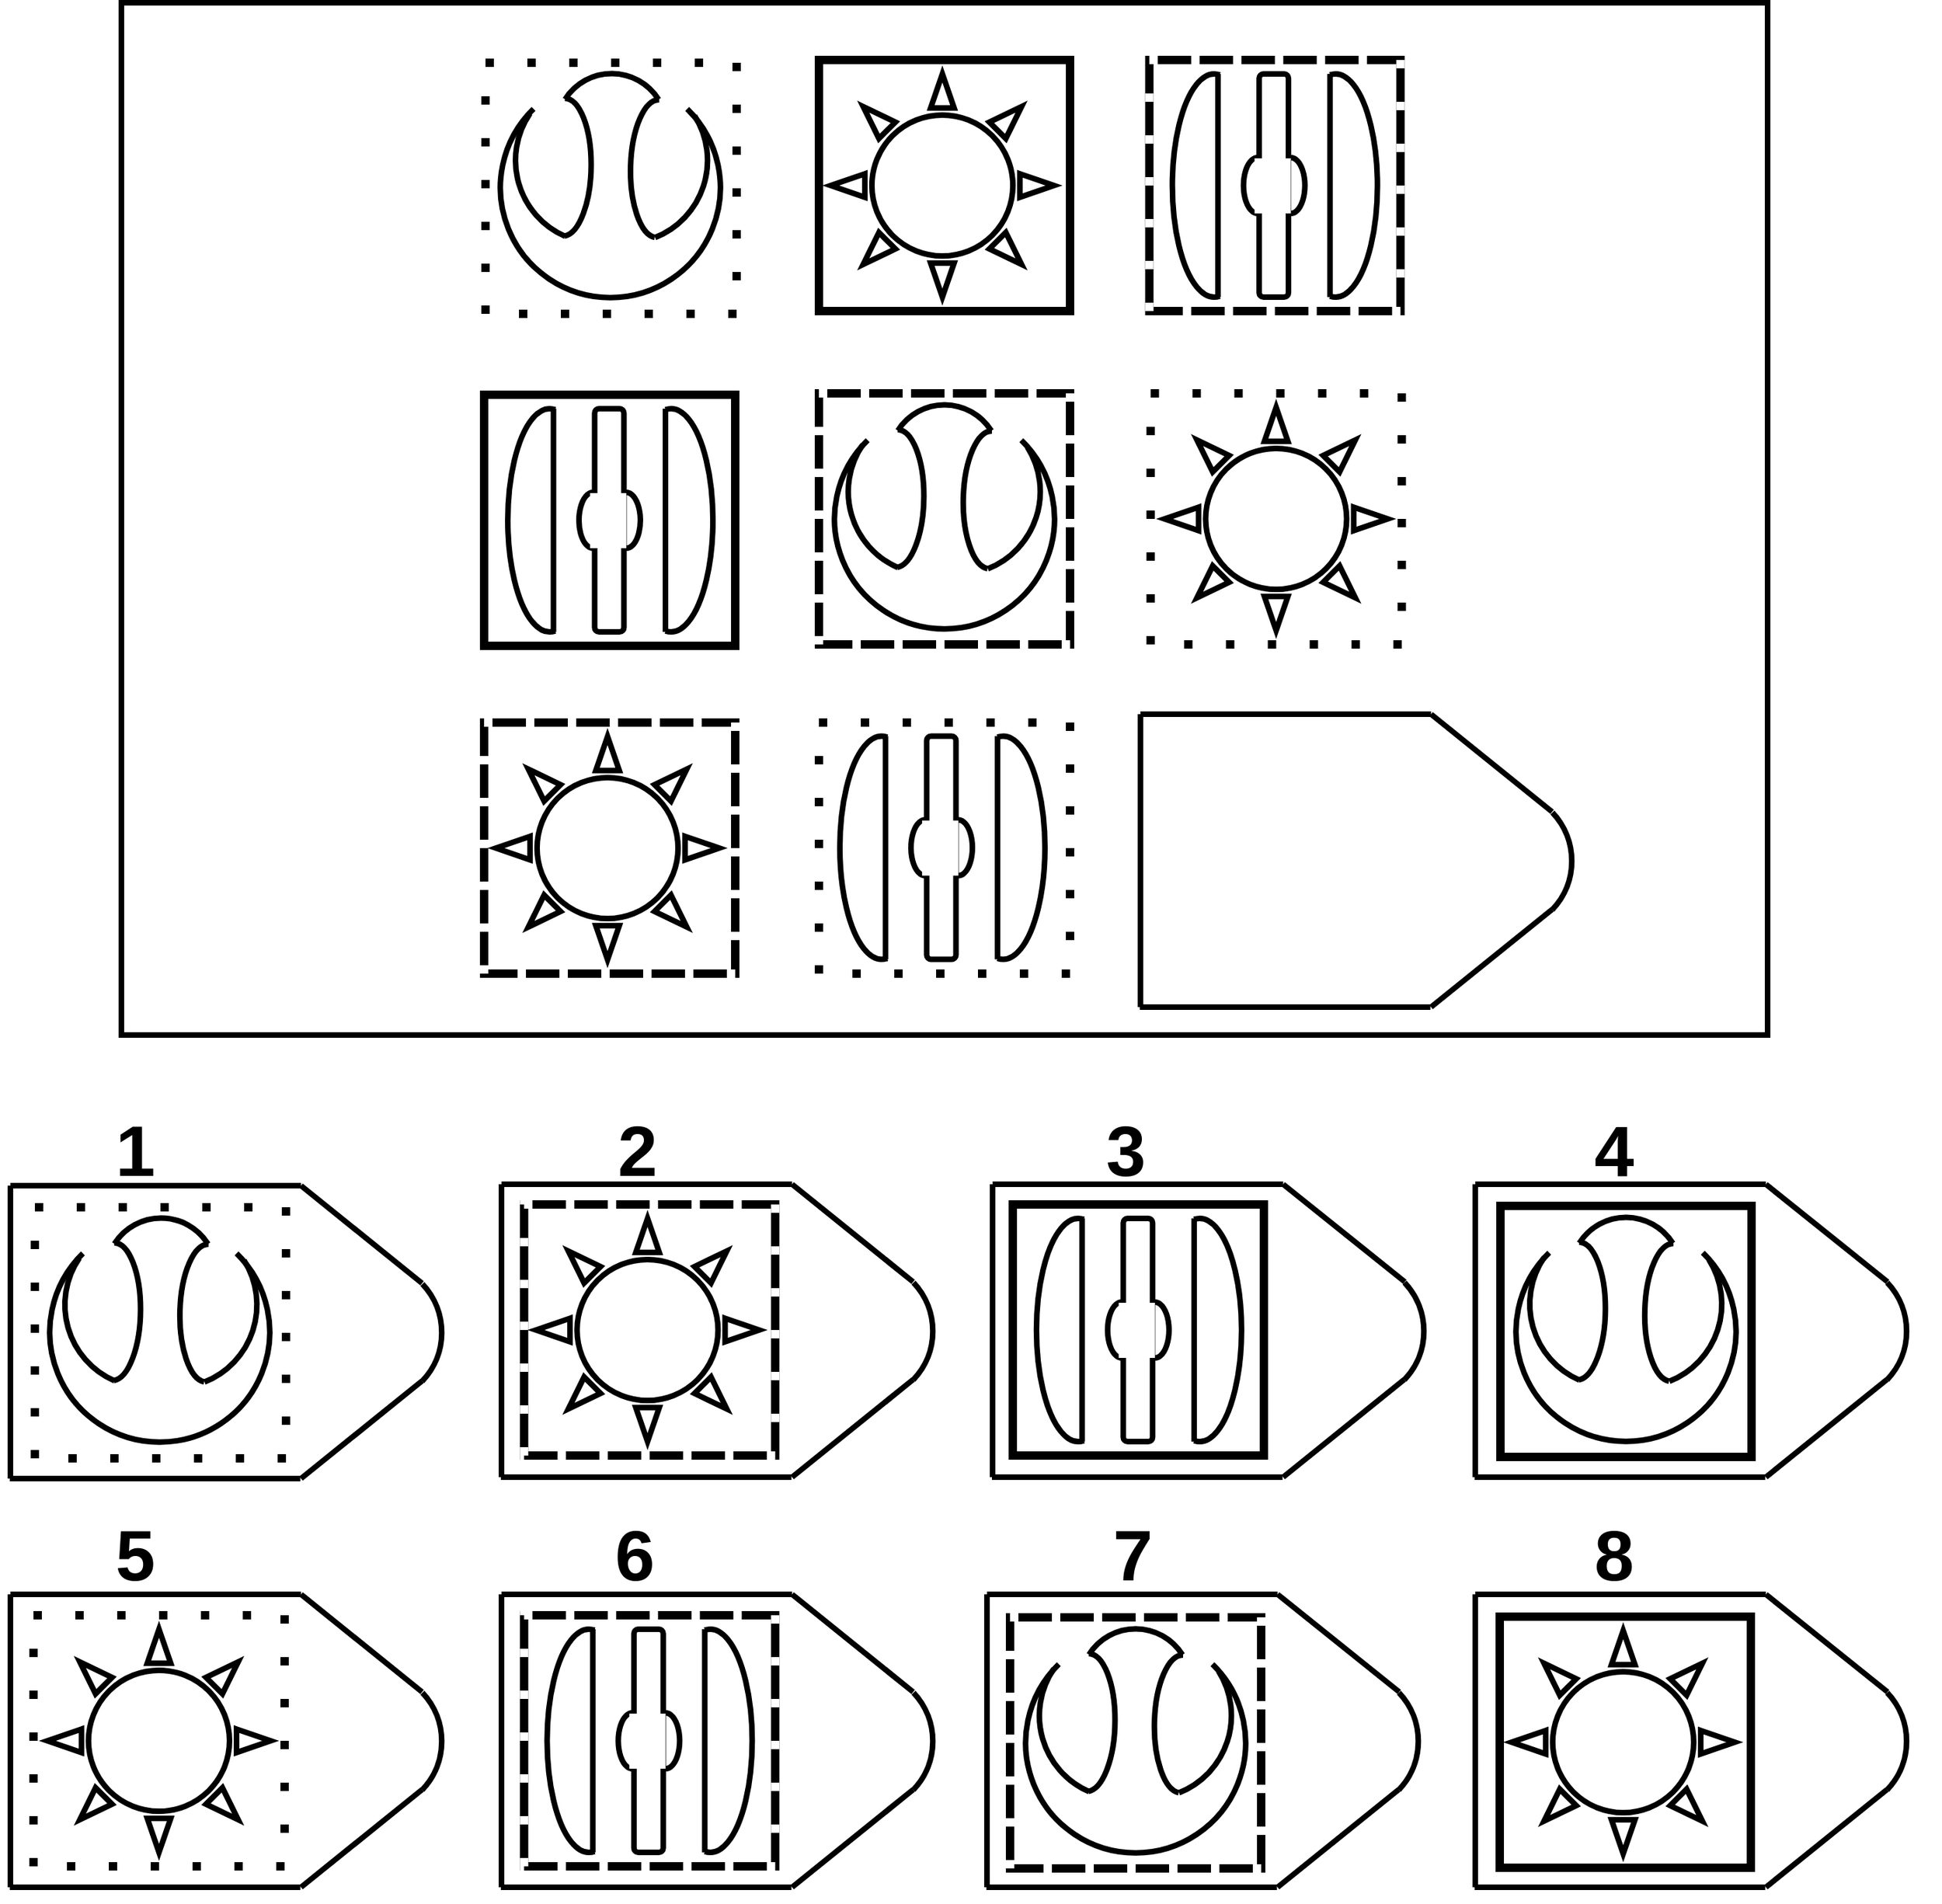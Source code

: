 <mxfile version="12.9.13" type="device"><diagram id="GuoClr7xHX9Zfbtgbe8e" name="Page-1"><mxGraphModel dx="-917" dy="2243" grid="1" gridSize="10" guides="1" tooltips="1" connect="1" arrows="1" fold="1" page="1" pageScale="1" pageWidth="827" pageHeight="1169" math="0" shadow="0"><root><mxCell id="0"/><mxCell id="1" parent="0"/><mxCell id="LjI-VT6i3JOV8u7YmxuY-76" value="" style="group" parent="1" vertex="1" connectable="0"><mxGeometry x="2590" y="1120" width="295.533" height="210" as="geometry"/></mxCell><mxCell id="LjI-VT6i3JOV8u7YmxuY-77" value="" style="endArrow=none;html=1;strokeWidth=4;" parent="LjI-VT6i3JOV8u7YmxuY-76" edge="1"><mxGeometry width="50" height="50" relative="1" as="geometry"><mxPoint x="0.451" y="210" as="sourcePoint"/><mxPoint x="0.451" as="targetPoint"/></mxGeometry></mxCell><mxCell id="LjI-VT6i3JOV8u7YmxuY-78" value="" style="endArrow=none;html=1;strokeWidth=4;" parent="LjI-VT6i3JOV8u7YmxuY-76" edge="1"><mxGeometry width="50" height="50" relative="1" as="geometry"><mxPoint x="208.744" as="sourcePoint"/><mxPoint x="0.451" as="targetPoint"/></mxGeometry></mxCell><mxCell id="LjI-VT6i3JOV8u7YmxuY-79" value="" style="endArrow=none;html=1;strokeWidth=4;" parent="LjI-VT6i3JOV8u7YmxuY-76" edge="1"><mxGeometry width="50" height="50" relative="1" as="geometry"><mxPoint x="208.293" y="210" as="sourcePoint"/><mxPoint y="210" as="targetPoint"/></mxGeometry></mxCell><mxCell id="LjI-VT6i3JOV8u7YmxuY-80" value="" style="endArrow=none;html=1;strokeWidth=4;" parent="LjI-VT6i3JOV8u7YmxuY-76" edge="1"><mxGeometry width="50" height="50" relative="1" as="geometry"><mxPoint x="208.744" as="sourcePoint"/><mxPoint x="295.533" y="70" as="targetPoint"/></mxGeometry></mxCell><mxCell id="LjI-VT6i3JOV8u7YmxuY-81" value="" style="endArrow=none;html=1;strokeWidth=4;" parent="LjI-VT6i3JOV8u7YmxuY-76" edge="1"><mxGeometry width="50" height="50" relative="1" as="geometry"><mxPoint x="295.533" y="140" as="sourcePoint"/><mxPoint x="208.744" y="210" as="targetPoint"/></mxGeometry></mxCell><mxCell id="ui1noEW8WZdVgFhX90wX-44" value="" style="group;strokeWidth=1;" vertex="1" connectable="0" parent="LjI-VT6i3JOV8u7YmxuY-76"><mxGeometry x="17" y="15" width="181.48" height="180" as="geometry"/></mxCell><mxCell id="ui1noEW8WZdVgFhX90wX-45" value="" style="whiteSpace=wrap;html=1;aspect=fixed;strokeColor=#000000;strokeWidth=6;fillColor=none;dashed=1;dashPattern=1 4;" vertex="1" parent="ui1noEW8WZdVgFhX90wX-44"><mxGeometry width="180" height="180" as="geometry"/></mxCell><mxCell id="ui1noEW8WZdVgFhX90wX-46" value="" style="group" vertex="1" connectable="0" parent="ui1noEW8WZdVgFhX90wX-44"><mxGeometry x="1.48" width="180" height="180" as="geometry"/></mxCell><mxCell id="ui1noEW8WZdVgFhX90wX-47" value="" style="verticalLabelPosition=bottom;verticalAlign=top;html=1;shape=mxgraph.basic.sun;strokeWidth=4;" vertex="1" parent="ui1noEW8WZdVgFhX90wX-46"><mxGeometry x="8.49" y="10" width="160" height="160" as="geometry"/></mxCell><mxCell id="LjI-VT6i3JOV8u7YmxuY-1" value="" style="rounded=0;whiteSpace=wrap;html=1;strokeColor=#000000;strokeWidth=4;fillColor=none;" parent="1" vertex="1"><mxGeometry x="2670" y="-21" width="1180" height="740" as="geometry"/></mxCell><mxCell id="LjI-VT6i3JOV8u7YmxuY-242" value="" style="group;strokeWidth=1;" parent="1" vertex="1" connectable="0"><mxGeometry x="3407.76" y="259" width="181.48" height="180" as="geometry"/></mxCell><mxCell id="LjI-VT6i3JOV8u7YmxuY-233" value="" style="whiteSpace=wrap;html=1;aspect=fixed;strokeColor=#000000;strokeWidth=6;fillColor=none;dashed=1;dashPattern=1 4;" parent="LjI-VT6i3JOV8u7YmxuY-242" vertex="1"><mxGeometry width="180" height="180" as="geometry"/></mxCell><mxCell id="LjI-VT6i3JOV8u7YmxuY-152" value="" style="group" parent="LjI-VT6i3JOV8u7YmxuY-242" vertex="1" connectable="0"><mxGeometry x="1.48" width="180" height="180" as="geometry"/></mxCell><mxCell id="LjI-VT6i3JOV8u7YmxuY-154" value="" style="verticalLabelPosition=bottom;verticalAlign=top;html=1;shape=mxgraph.basic.sun;strokeWidth=4;" parent="LjI-VT6i3JOV8u7YmxuY-152" vertex="1"><mxGeometry x="8.49" y="10" width="160" height="160" as="geometry"/></mxCell><mxCell id="LjI-VT6i3JOV8u7YmxuY-232" value="" style="whiteSpace=wrap;html=1;aspect=fixed;strokeColor=#000000;strokeWidth=6;fillColor=none;" parent="1" vertex="1"><mxGeometry x="3170" y="20" width="180" height="180" as="geometry"/></mxCell><mxCell id="LjI-VT6i3JOV8u7YmxuY-22" value="&lt;h1&gt;&lt;font style=&quot;font-size: 51px&quot;&gt;1&lt;/font&gt;&lt;/h1&gt;" style="text;html=1;strokeColor=none;fillColor=none;align=center;verticalAlign=middle;whiteSpace=wrap;rounded=0;" parent="1" vertex="1"><mxGeometry x="2640" y="772" width="80" height="60" as="geometry"/></mxCell><mxCell id="LjI-VT6i3JOV8u7YmxuY-23" value="&lt;h1&gt;&lt;font style=&quot;font-size: 51px&quot;&gt;2&lt;/font&gt;&lt;/h1&gt;" style="text;html=1;strokeColor=none;fillColor=none;align=center;verticalAlign=middle;whiteSpace=wrap;rounded=0;" parent="1" vertex="1"><mxGeometry x="3000" y="772" width="80" height="60" as="geometry"/></mxCell><mxCell id="LjI-VT6i3JOV8u7YmxuY-24" value="&lt;h1&gt;&lt;font style=&quot;font-size: 51px&quot;&gt;3&lt;/font&gt;&lt;/h1&gt;" style="text;html=1;strokeColor=none;fillColor=none;align=center;verticalAlign=middle;whiteSpace=wrap;rounded=0;" parent="1" vertex="1"><mxGeometry x="3350" y="772" width="80" height="60" as="geometry"/></mxCell><mxCell id="LjI-VT6i3JOV8u7YmxuY-25" value="&lt;h1&gt;&lt;font style=&quot;font-size: 51px&quot;&gt;4&lt;/font&gt;&lt;/h1&gt;" style="text;html=1;strokeColor=none;fillColor=none;align=center;verticalAlign=middle;whiteSpace=wrap;rounded=0;" parent="1" vertex="1"><mxGeometry x="3700" y="772" width="80" height="60" as="geometry"/></mxCell><mxCell id="LjI-VT6i3JOV8u7YmxuY-26" value="&lt;h1&gt;&lt;font style=&quot;font-size: 51px&quot;&gt;5&lt;/font&gt;&lt;/h1&gt;" style="text;html=1;strokeColor=none;fillColor=none;align=center;verticalAlign=middle;whiteSpace=wrap;rounded=0;" parent="1" vertex="1"><mxGeometry x="2640" y="1062" width="80" height="60" as="geometry"/></mxCell><mxCell id="LjI-VT6i3JOV8u7YmxuY-27" value="&lt;h1&gt;&lt;font style=&quot;font-size: 51px&quot;&gt;6&lt;/font&gt;&lt;/h1&gt;" style="text;html=1;strokeColor=none;fillColor=none;align=center;verticalAlign=middle;whiteSpace=wrap;rounded=0;" parent="1" vertex="1"><mxGeometry x="2998.49" y="1062" width="80" height="60" as="geometry"/></mxCell><mxCell id="LjI-VT6i3JOV8u7YmxuY-28" value="&lt;h1&gt;&lt;font style=&quot;font-size: 51px&quot;&gt;7&lt;/font&gt;&lt;/h1&gt;" style="text;html=1;strokeColor=none;fillColor=none;align=center;verticalAlign=middle;whiteSpace=wrap;rounded=0;" parent="1" vertex="1"><mxGeometry x="3355" y="1062" width="80" height="60" as="geometry"/></mxCell><mxCell id="LjI-VT6i3JOV8u7YmxuY-29" value="&lt;h1&gt;&lt;font style=&quot;font-size: 51px&quot;&gt;8&lt;/font&gt;&lt;/h1&gt;" style="text;html=1;strokeColor=none;fillColor=none;align=center;verticalAlign=middle;whiteSpace=wrap;rounded=0;" parent="1" vertex="1"><mxGeometry x="3700" y="1062" width="80" height="60" as="geometry"/></mxCell><mxCell id="LjI-VT6i3JOV8u7YmxuY-30" value="" style="group" parent="1" vertex="1" connectable="0"><mxGeometry x="3400" y="489" width="330.562" height="210" as="geometry"/></mxCell><mxCell id="LjI-VT6i3JOV8u7YmxuY-31" value="" style="endArrow=none;html=1;strokeWidth=4;" parent="LjI-VT6i3JOV8u7YmxuY-30" edge="1"><mxGeometry width="50" height="50" relative="1" as="geometry"><mxPoint x="0.451" y="210" as="sourcePoint"/><mxPoint x="0.451" as="targetPoint"/></mxGeometry></mxCell><mxCell id="LjI-VT6i3JOV8u7YmxuY-32" value="" style="endArrow=none;html=1;strokeWidth=4;" parent="LjI-VT6i3JOV8u7YmxuY-30" edge="1"><mxGeometry width="50" height="50" relative="1" as="geometry"><mxPoint x="208.744" as="sourcePoint"/><mxPoint x="0.451" as="targetPoint"/></mxGeometry></mxCell><mxCell id="LjI-VT6i3JOV8u7YmxuY-33" value="" style="endArrow=none;html=1;strokeWidth=4;" parent="LjI-VT6i3JOV8u7YmxuY-30" edge="1"><mxGeometry width="50" height="50" relative="1" as="geometry"><mxPoint x="208.293" y="210" as="sourcePoint"/><mxPoint y="210" as="targetPoint"/></mxGeometry></mxCell><mxCell id="LjI-VT6i3JOV8u7YmxuY-34" value="" style="endArrow=none;html=1;strokeWidth=4;" parent="LjI-VT6i3JOV8u7YmxuY-30" edge="1"><mxGeometry width="50" height="50" relative="1" as="geometry"><mxPoint x="208.744" as="sourcePoint"/><mxPoint x="295.533" y="70" as="targetPoint"/></mxGeometry></mxCell><mxCell id="LjI-VT6i3JOV8u7YmxuY-35" value="" style="endArrow=none;html=1;strokeWidth=4;" parent="LjI-VT6i3JOV8u7YmxuY-30" edge="1"><mxGeometry width="50" height="50" relative="1" as="geometry"><mxPoint x="295.533" y="140" as="sourcePoint"/><mxPoint x="208.744" y="210" as="targetPoint"/></mxGeometry></mxCell><mxCell id="LjI-VT6i3JOV8u7YmxuY-36" value="" style="verticalLabelPosition=bottom;verticalAlign=top;html=1;shape=mxgraph.basic.arc;startAngle=0.755;endAngle=0.997;fillColor=none;direction=west;rotation=315;strokeWidth=4;" parent="LjI-VT6i3JOV8u7YmxuY-30" vertex="1"><mxGeometry x="208.744" y="54.25" width="100.675" height="101.5" as="geometry"/></mxCell><mxCell id="LjI-VT6i3JOV8u7YmxuY-37" value="" style="verticalLabelPosition=bottom;verticalAlign=top;html=1;shape=mxgraph.basic.arc;startAngle=0.755;endAngle=0.997;fillColor=none;direction=west;rotation=315;strokeWidth=4;" parent="1" vertex="1"><mxGeometry x="2798.744" y="881.25" width="100.675" height="101.5" as="geometry"/></mxCell><mxCell id="LjI-VT6i3JOV8u7YmxuY-38" value="" style="verticalLabelPosition=bottom;verticalAlign=top;html=1;shape=mxgraph.basic.arc;startAngle=0.755;endAngle=0.997;fillColor=none;direction=west;rotation=315;strokeWidth=4;" parent="1" vertex="1"><mxGeometry x="2798.744" y="1174.25" width="100.675" height="101.5" as="geometry"/></mxCell><mxCell id="LjI-VT6i3JOV8u7YmxuY-39" value="" style="verticalLabelPosition=bottom;verticalAlign=top;html=1;shape=mxgraph.basic.arc;startAngle=0.755;endAngle=0.997;fillColor=none;direction=west;rotation=315;strokeWidth=4;" parent="1" vertex="1"><mxGeometry x="3150.744" y="1174.25" width="100.675" height="101.5" as="geometry"/></mxCell><mxCell id="LjI-VT6i3JOV8u7YmxuY-40" value="" style="verticalLabelPosition=bottom;verticalAlign=top;html=1;shape=mxgraph.basic.arc;startAngle=0.755;endAngle=0.997;fillColor=none;direction=west;rotation=315;strokeWidth=4;" parent="1" vertex="1"><mxGeometry x="3502.744" y="880.25" width="100.675" height="101.5" as="geometry"/></mxCell><mxCell id="LjI-VT6i3JOV8u7YmxuY-41" value="" style="verticalLabelPosition=bottom;verticalAlign=top;html=1;shape=mxgraph.basic.arc;startAngle=0.755;endAngle=0.997;fillColor=none;direction=west;rotation=315;strokeWidth=4;" parent="1" vertex="1"><mxGeometry x="3150.744" y="880.25" width="100.675" height="101.5" as="geometry"/></mxCell><mxCell id="LjI-VT6i3JOV8u7YmxuY-42" value="" style="group" parent="1" vertex="1" connectable="0"><mxGeometry x="3640" y="1120" width="330.562" height="210" as="geometry"/></mxCell><mxCell id="LjI-VT6i3JOV8u7YmxuY-43" value="" style="endArrow=none;html=1;strokeWidth=4;" parent="LjI-VT6i3JOV8u7YmxuY-42" edge="1"><mxGeometry width="50" height="50" relative="1" as="geometry"><mxPoint x="0.451" y="210" as="sourcePoint"/><mxPoint x="0.451" as="targetPoint"/></mxGeometry></mxCell><mxCell id="LjI-VT6i3JOV8u7YmxuY-44" value="" style="endArrow=none;html=1;strokeWidth=4;" parent="LjI-VT6i3JOV8u7YmxuY-42" edge="1"><mxGeometry width="50" height="50" relative="1" as="geometry"><mxPoint x="208.744" as="sourcePoint"/><mxPoint x="0.451" as="targetPoint"/></mxGeometry></mxCell><mxCell id="LjI-VT6i3JOV8u7YmxuY-45" value="" style="endArrow=none;html=1;strokeWidth=4;" parent="LjI-VT6i3JOV8u7YmxuY-42" edge="1"><mxGeometry width="50" height="50" relative="1" as="geometry"><mxPoint x="208.293" y="210" as="sourcePoint"/><mxPoint y="210" as="targetPoint"/></mxGeometry></mxCell><mxCell id="LjI-VT6i3JOV8u7YmxuY-46" value="" style="endArrow=none;html=1;strokeWidth=4;" parent="LjI-VT6i3JOV8u7YmxuY-42" edge="1"><mxGeometry width="50" height="50" relative="1" as="geometry"><mxPoint x="208.744" as="sourcePoint"/><mxPoint x="296" y="70" as="targetPoint"/></mxGeometry></mxCell><mxCell id="LjI-VT6i3JOV8u7YmxuY-47" value="" style="endArrow=none;html=1;strokeWidth=4;" parent="LjI-VT6i3JOV8u7YmxuY-42" edge="1"><mxGeometry width="50" height="50" relative="1" as="geometry"><mxPoint x="295.533" y="140" as="sourcePoint"/><mxPoint x="208.744" y="210" as="targetPoint"/></mxGeometry></mxCell><mxCell id="LjI-VT6i3JOV8u7YmxuY-48" value="" style="verticalLabelPosition=bottom;verticalAlign=top;html=1;shape=mxgraph.basic.arc;startAngle=0.755;endAngle=0.997;fillColor=none;direction=west;rotation=315;strokeWidth=4;" parent="LjI-VT6i3JOV8u7YmxuY-42" vertex="1"><mxGeometry x="208.744" y="54.25" width="100.675" height="101.5" as="geometry"/></mxCell><mxCell id="LjI-VT6i3JOV8u7YmxuY-347" value="" style="group" parent="LjI-VT6i3JOV8u7YmxuY-42" vertex="1" connectable="0"><mxGeometry x="18" y="16" width="180" height="180" as="geometry"/></mxCell><mxCell id="LjI-VT6i3JOV8u7YmxuY-348" value="" style="whiteSpace=wrap;html=1;aspect=fixed;strokeColor=#000000;strokeWidth=6;fillColor=none;" parent="LjI-VT6i3JOV8u7YmxuY-347" vertex="1"><mxGeometry width="180" height="180" as="geometry"/></mxCell><mxCell id="LjI-VT6i3JOV8u7YmxuY-349" value="" style="group" parent="LjI-VT6i3JOV8u7YmxuY-347" vertex="1" connectable="0"><mxGeometry width="180" height="180" as="geometry"/></mxCell><mxCell id="LjI-VT6i3JOV8u7YmxuY-350" value="" style="verticalLabelPosition=bottom;verticalAlign=top;html=1;shape=mxgraph.basic.sun;strokeWidth=4;" parent="LjI-VT6i3JOV8u7YmxuY-349" vertex="1"><mxGeometry x="8.49" y="10" width="160" height="160" as="geometry"/></mxCell><mxCell id="LjI-VT6i3JOV8u7YmxuY-51" value="" style="group" parent="1" vertex="1" connectable="0"><mxGeometry x="3290" y="1120" width="330.562" height="218.003" as="geometry"/></mxCell><mxCell id="LjI-VT6i3JOV8u7YmxuY-52" value="" style="endArrow=none;html=1;strokeWidth=4;" parent="LjI-VT6i3JOV8u7YmxuY-51" edge="1"><mxGeometry width="50" height="50" relative="1" as="geometry"><mxPoint x="0.451" y="210" as="sourcePoint"/><mxPoint x="0.451" as="targetPoint"/></mxGeometry></mxCell><mxCell id="LjI-VT6i3JOV8u7YmxuY-53" value="" style="endArrow=none;html=1;strokeWidth=4;" parent="LjI-VT6i3JOV8u7YmxuY-51" edge="1"><mxGeometry width="50" height="50" relative="1" as="geometry"><mxPoint x="208.744" as="sourcePoint"/><mxPoint x="0.451" as="targetPoint"/></mxGeometry></mxCell><mxCell id="LjI-VT6i3JOV8u7YmxuY-54" value="" style="endArrow=none;html=1;strokeWidth=4;" parent="LjI-VT6i3JOV8u7YmxuY-51" edge="1"><mxGeometry width="50" height="50" relative="1" as="geometry"><mxPoint x="208.293" y="210" as="sourcePoint"/><mxPoint y="210" as="targetPoint"/></mxGeometry></mxCell><mxCell id="LjI-VT6i3JOV8u7YmxuY-55" value="" style="endArrow=none;html=1;strokeWidth=4;" parent="LjI-VT6i3JOV8u7YmxuY-51" edge="1"><mxGeometry width="50" height="50" relative="1" as="geometry"><mxPoint x="208.744" as="sourcePoint"/><mxPoint x="296" y="70" as="targetPoint"/></mxGeometry></mxCell><mxCell id="LjI-VT6i3JOV8u7YmxuY-56" value="" style="endArrow=none;html=1;strokeWidth=4;" parent="LjI-VT6i3JOV8u7YmxuY-51" edge="1"><mxGeometry width="50" height="50" relative="1" as="geometry"><mxPoint x="295.533" y="140" as="sourcePoint"/><mxPoint x="208.744" y="210" as="targetPoint"/></mxGeometry></mxCell><mxCell id="LjI-VT6i3JOV8u7YmxuY-57" value="" style="verticalLabelPosition=bottom;verticalAlign=top;html=1;shape=mxgraph.basic.arc;startAngle=0.755;endAngle=0.997;fillColor=none;direction=west;rotation=315;strokeWidth=4;" parent="LjI-VT6i3JOV8u7YmxuY-51" vertex="1"><mxGeometry x="208.744" y="54.25" width="100.675" height="101.5" as="geometry"/></mxCell><mxCell id="LjI-VT6i3JOV8u7YmxuY-336" value="" style="group" parent="LjI-VT6i3JOV8u7YmxuY-51" vertex="1" connectable="0"><mxGeometry x="17" y="16.5" width="201.503" height="201.503" as="geometry"/></mxCell><mxCell id="LjI-VT6i3JOV8u7YmxuY-337" value="" style="group" parent="LjI-VT6i3JOV8u7YmxuY-336" vertex="1" connectable="0"><mxGeometry width="201.503" height="201.503" as="geometry"/></mxCell><mxCell id="LjI-VT6i3JOV8u7YmxuY-338" value="" style="whiteSpace=wrap;html=1;aspect=fixed;strokeColor=#000000;strokeWidth=6;fillColor=none;" parent="LjI-VT6i3JOV8u7YmxuY-337" vertex="1"><mxGeometry width="180" height="180" as="geometry"/></mxCell><mxCell id="LjI-VT6i3JOV8u7YmxuY-339" value="" style="whiteSpace=wrap;html=1;aspect=fixed;strokeColor=#FFFFFF;strokeWidth=6;fillColor=none;dashed=1;dashPattern=1 4;perimeterSpacing=0;rounded=0;glass=0;shadow=0;comic=0;" parent="LjI-VT6i3JOV8u7YmxuY-337" vertex="1"><mxGeometry width="180" height="180" as="geometry"/></mxCell><mxCell id="LjI-VT6i3JOV8u7YmxuY-340" value="" style="group" parent="LjI-VT6i3JOV8u7YmxuY-337" vertex="1" connectable="0"><mxGeometry x="-21.497" y="-21.497" width="223.0" height="223.0" as="geometry"/></mxCell><mxCell id="LjI-VT6i3JOV8u7YmxuY-341" value="" style="verticalLabelPosition=bottom;verticalAlign=top;html=1;shape=mxgraph.basic.arc;startAngle=0.248;endAngle=0.002;direction=east;rotation=315;strokeWidth=4;" parent="LjI-VT6i3JOV8u7YmxuY-340" vertex="1"><mxGeometry x="32.658" y="32.658" width="157.685" height="157.685" as="geometry"/></mxCell><mxCell id="LjI-VT6i3JOV8u7YmxuY-342" value="" style="verticalLabelPosition=bottom;verticalAlign=top;html=1;shape=mxgraph.basic.arc;startAngle=0.657;endAngle=0.938;rotation=1;direction=west;strokeWidth=4;" parent="LjI-VT6i3JOV8u7YmxuY-340" vertex="1"><mxGeometry x="62.223" y="32.658" width="117.919" height="118.609" as="geometry"/></mxCell><mxCell id="LjI-VT6i3JOV8u7YmxuY-343" value="" style="verticalLabelPosition=bottom;verticalAlign=top;html=1;shape=mxgraph.basic.arc;startAngle=0.657;endAngle=0.938;rotation=1;direction=west;flipH=1;strokeWidth=4;" parent="LjI-VT6i3JOV8u7YmxuY-340" vertex="1"><mxGeometry x="42.513" y="32.658" width="117.919" height="118.609" as="geometry"/></mxCell><mxCell id="LjI-VT6i3JOV8u7YmxuY-344" value="" style="verticalLabelPosition=bottom;verticalAlign=top;html=1;shape=mxgraph.basic.arc;startAngle=0.5;endAngle=0.988;rotation=1;direction=west;strokeWidth=4;" parent="LjI-VT6i3JOV8u7YmxuY-340" vertex="1"><mxGeometry x="57.296" y="47.441" width="39.421" height="98.898" as="geometry"/></mxCell><mxCell id="LjI-VT6i3JOV8u7YmxuY-345" value="" style="verticalLabelPosition=bottom;verticalAlign=top;html=1;shape=mxgraph.basic.arc;startAngle=0.5;endAngle=0.988;rotation=1;direction=west;flipH=1;strokeWidth=4;" parent="LjI-VT6i3JOV8u7YmxuY-340" vertex="1"><mxGeometry x="124.952" y="48.426" width="39.421" height="98.898" as="geometry"/></mxCell><mxCell id="LjI-VT6i3JOV8u7YmxuY-346" value="" style="verticalLabelPosition=bottom;verticalAlign=top;html=1;shape=mxgraph.basic.arc;startAngle=0.839;endAngle=0.162;strokeWidth=4;" parent="LjI-VT6i3JOV8u7YmxuY-340" vertex="1"><mxGeometry x="72.079" y="29.701" width="78.842" height="78.497" as="geometry"/></mxCell><mxCell id="LjI-VT6i3JOV8u7YmxuY-60" value="" style="group" parent="1" vertex="1" connectable="0"><mxGeometry x="2942" y="1120" width="295.533" height="210" as="geometry"/></mxCell><mxCell id="LjI-VT6i3JOV8u7YmxuY-61" value="" style="endArrow=none;html=1;strokeWidth=4;" parent="LjI-VT6i3JOV8u7YmxuY-60" edge="1"><mxGeometry width="50" height="50" relative="1" as="geometry"><mxPoint x="0.451" y="210" as="sourcePoint"/><mxPoint x="0.451" as="targetPoint"/></mxGeometry></mxCell><mxCell id="LjI-VT6i3JOV8u7YmxuY-62" value="" style="endArrow=none;html=1;strokeWidth=4;" parent="LjI-VT6i3JOV8u7YmxuY-60" edge="1"><mxGeometry width="50" height="50" relative="1" as="geometry"><mxPoint x="208.744" as="sourcePoint"/><mxPoint x="0.451" as="targetPoint"/></mxGeometry></mxCell><mxCell id="LjI-VT6i3JOV8u7YmxuY-63" value="" style="endArrow=none;html=1;strokeWidth=4;" parent="LjI-VT6i3JOV8u7YmxuY-60" edge="1"><mxGeometry width="50" height="50" relative="1" as="geometry"><mxPoint x="208.293" y="210" as="sourcePoint"/><mxPoint y="210" as="targetPoint"/></mxGeometry></mxCell><mxCell id="LjI-VT6i3JOV8u7YmxuY-64" value="" style="endArrow=none;html=1;strokeWidth=4;" parent="LjI-VT6i3JOV8u7YmxuY-60" edge="1"><mxGeometry width="50" height="50" relative="1" as="geometry"><mxPoint x="208.744" as="sourcePoint"/><mxPoint x="295.533" y="70" as="targetPoint"/></mxGeometry></mxCell><mxCell id="LjI-VT6i3JOV8u7YmxuY-65" value="" style="endArrow=none;html=1;strokeWidth=4;" parent="LjI-VT6i3JOV8u7YmxuY-60" edge="1"><mxGeometry width="50" height="50" relative="1" as="geometry"><mxPoint x="295.533" y="140" as="sourcePoint"/><mxPoint x="208.744" y="210" as="targetPoint"/></mxGeometry></mxCell><mxCell id="ui1noEW8WZdVgFhX90wX-54" value="" style="group" vertex="1" connectable="0" parent="LjI-VT6i3JOV8u7YmxuY-60"><mxGeometry x="16.67" y="15" width="183.17" height="180.25" as="geometry"/></mxCell><mxCell id="ui1noEW8WZdVgFhX90wX-55" value="" style="group" vertex="1" connectable="0" parent="ui1noEW8WZdVgFhX90wX-54"><mxGeometry width="183.17" height="180.25" as="geometry"/></mxCell><mxCell id="ui1noEW8WZdVgFhX90wX-56" value="" style="whiteSpace=wrap;html=1;aspect=fixed;strokeColor=#000000;strokeWidth=6;fillColor=none;" vertex="1" parent="ui1noEW8WZdVgFhX90wX-55"><mxGeometry width="180" height="180" as="geometry"/></mxCell><mxCell id="ui1noEW8WZdVgFhX90wX-57" value="" style="whiteSpace=wrap;html=1;aspect=fixed;strokeColor=#FFFFFF;strokeWidth=6;fillColor=none;dashed=1;dashPattern=1 4;perimeterSpacing=0;rounded=0;glass=0;shadow=0;comic=0;" vertex="1" parent="ui1noEW8WZdVgFhX90wX-55"><mxGeometry width="180" height="180" as="geometry"/></mxCell><mxCell id="ui1noEW8WZdVgFhX90wX-58" value="" style="group" vertex="1" connectable="0" parent="ui1noEW8WZdVgFhX90wX-55"><mxGeometry x="16.5" y="10" width="147" height="160" as="geometry"/></mxCell><mxCell id="ui1noEW8WZdVgFhX90wX-59" value="" style="verticalLabelPosition=bottom;verticalAlign=top;html=1;shape=mxgraph.basic.arc;startAngle=0.479;endAngle=0.021;rotation=-180;strokeWidth=4;" vertex="1" parent="ui1noEW8WZdVgFhX90wX-58"><mxGeometry x="87" width="60" height="160" as="geometry"/></mxCell><mxCell id="ui1noEW8WZdVgFhX90wX-60" value="" style="endArrow=none;html=1;strokeWidth=4;" edge="1" parent="ui1noEW8WZdVgFhX90wX-58"><mxGeometry width="50" height="50" relative="1" as="geometry"><mxPoint x="113" as="sourcePoint"/><mxPoint x="113" y="160" as="targetPoint"/></mxGeometry></mxCell><mxCell id="ui1noEW8WZdVgFhX90wX-61" value="" style="rounded=1;whiteSpace=wrap;html=1;rotation=90;fillColor=none;strokeWidth=4;" vertex="1" parent="ui1noEW8WZdVgFhX90wX-58"><mxGeometry x="-7.27" y="69.5" width="160" height="21" as="geometry"/></mxCell><mxCell id="ui1noEW8WZdVgFhX90wX-62" value="" style="verticalLabelPosition=bottom;verticalAlign=top;html=1;shape=mxgraph.basic.arc;startAngle=0.479;endAngle=0.021;strokeWidth=4;" vertex="1" parent="ui1noEW8WZdVgFhX90wX-58"><mxGeometry width="60" height="160" as="geometry"/></mxCell><mxCell id="ui1noEW8WZdVgFhX90wX-63" value="" style="endArrow=none;html=1;strokeWidth=4;" edge="1" parent="ui1noEW8WZdVgFhX90wX-58"><mxGeometry width="50" height="50" relative="1" as="geometry"><mxPoint x="32.73" y="160" as="sourcePoint"/><mxPoint x="32.73" as="targetPoint"/></mxGeometry></mxCell><mxCell id="ui1noEW8WZdVgFhX90wX-64" value="" style="verticalLabelPosition=bottom;verticalAlign=top;html=1;shape=mxgraph.basic.arc;startAngle=0.466;endAngle=0.029;strokeWidth=4;fillColor=#000000;" vertex="1" parent="ui1noEW8WZdVgFhX90wX-58"><mxGeometry x="51" y="60" width="20" height="40" as="geometry"/></mxCell><mxCell id="ui1noEW8WZdVgFhX90wX-65" value="" style="verticalLabelPosition=bottom;verticalAlign=top;html=1;shape=mxgraph.basic.arc;startAngle=0.466;endAngle=0.029;strokeWidth=4;fillColor=#000000;direction=west;" vertex="1" parent="ui1noEW8WZdVgFhX90wX-58"><mxGeometry x="75" y="60" width="20" height="40" as="geometry"/></mxCell><mxCell id="ui1noEW8WZdVgFhX90wX-66" value="" style="rounded=0;whiteSpace=wrap;html=1;strokeWidth=1;fillColor=#FFFFFF;strokeColor=none;" vertex="1" parent="ui1noEW8WZdVgFhX90wX-58"><mxGeometry x="58.93" y="60.5" width="26" height="39.5" as="geometry"/></mxCell><mxCell id="LjI-VT6i3JOV8u7YmxuY-92" value="" style="group" parent="1" vertex="1" connectable="0"><mxGeometry x="3294" y="826" width="296" height="223.003" as="geometry"/></mxCell><mxCell id="LjI-VT6i3JOV8u7YmxuY-93" value="" style="endArrow=none;html=1;strokeWidth=4;" parent="LjI-VT6i3JOV8u7YmxuY-92" edge="1"><mxGeometry width="50" height="50" relative="1" as="geometry"><mxPoint x="0.451" y="210" as="sourcePoint"/><mxPoint x="0.451" as="targetPoint"/></mxGeometry></mxCell><mxCell id="LjI-VT6i3JOV8u7YmxuY-94" value="" style="endArrow=none;html=1;strokeWidth=4;" parent="LjI-VT6i3JOV8u7YmxuY-92" edge="1"><mxGeometry width="50" height="50" relative="1" as="geometry"><mxPoint x="208.744" as="sourcePoint"/><mxPoint x="0.451" as="targetPoint"/></mxGeometry></mxCell><mxCell id="LjI-VT6i3JOV8u7YmxuY-95" value="" style="endArrow=none;html=1;strokeWidth=4;" parent="LjI-VT6i3JOV8u7YmxuY-92" edge="1"><mxGeometry width="50" height="50" relative="1" as="geometry"><mxPoint x="208.293" y="210" as="sourcePoint"/><mxPoint y="210" as="targetPoint"/></mxGeometry></mxCell><mxCell id="LjI-VT6i3JOV8u7YmxuY-96" value="" style="endArrow=none;html=1;strokeWidth=4;" parent="LjI-VT6i3JOV8u7YmxuY-92" edge="1"><mxGeometry width="50" height="50" relative="1" as="geometry"><mxPoint x="208.744" as="sourcePoint"/><mxPoint x="296" y="70" as="targetPoint"/></mxGeometry></mxCell><mxCell id="LjI-VT6i3JOV8u7YmxuY-97" value="" style="endArrow=none;html=1;strokeWidth=4;" parent="LjI-VT6i3JOV8u7YmxuY-92" edge="1"><mxGeometry width="50" height="50" relative="1" as="geometry"><mxPoint x="295.533" y="140" as="sourcePoint"/><mxPoint x="208.744" y="210" as="targetPoint"/></mxGeometry></mxCell><mxCell id="ui1noEW8WZdVgFhX90wX-43" value="" style="group" vertex="1" connectable="0" parent="LjI-VT6i3JOV8u7YmxuY-92"><mxGeometry x="14.93" y="14.5" width="180" height="180" as="geometry"/></mxCell><mxCell id="ui1noEW8WZdVgFhX90wX-32" value="" style="group" vertex="1" connectable="0" parent="ui1noEW8WZdVgFhX90wX-43"><mxGeometry width="180" height="180" as="geometry"/></mxCell><mxCell id="ui1noEW8WZdVgFhX90wX-33" value="" style="whiteSpace=wrap;html=1;aspect=fixed;strokeColor=#000000;strokeWidth=6;fillColor=none;" vertex="1" parent="ui1noEW8WZdVgFhX90wX-32"><mxGeometry width="180" height="180" as="geometry"/></mxCell><mxCell id="ui1noEW8WZdVgFhX90wX-34" value="" style="group" vertex="1" connectable="0" parent="ui1noEW8WZdVgFhX90wX-32"><mxGeometry x="17.0" y="10" width="147" height="160" as="geometry"/></mxCell><mxCell id="ui1noEW8WZdVgFhX90wX-35" value="" style="verticalLabelPosition=bottom;verticalAlign=top;html=1;shape=mxgraph.basic.arc;startAngle=0.479;endAngle=0.021;rotation=-180;strokeWidth=4;" vertex="1" parent="ui1noEW8WZdVgFhX90wX-34"><mxGeometry x="87" width="60" height="160" as="geometry"/></mxCell><mxCell id="ui1noEW8WZdVgFhX90wX-36" value="" style="endArrow=none;html=1;strokeWidth=4;" edge="1" parent="ui1noEW8WZdVgFhX90wX-34"><mxGeometry width="50" height="50" relative="1" as="geometry"><mxPoint x="113" as="sourcePoint"/><mxPoint x="113" y="160" as="targetPoint"/></mxGeometry></mxCell><mxCell id="ui1noEW8WZdVgFhX90wX-37" value="" style="rounded=1;whiteSpace=wrap;html=1;rotation=90;fillColor=none;strokeWidth=4;" vertex="1" parent="ui1noEW8WZdVgFhX90wX-34"><mxGeometry x="-7.27" y="69.5" width="160" height="21" as="geometry"/></mxCell><mxCell id="ui1noEW8WZdVgFhX90wX-38" value="" style="verticalLabelPosition=bottom;verticalAlign=top;html=1;shape=mxgraph.basic.arc;startAngle=0.479;endAngle=0.021;strokeWidth=4;" vertex="1" parent="ui1noEW8WZdVgFhX90wX-34"><mxGeometry width="60" height="160" as="geometry"/></mxCell><mxCell id="ui1noEW8WZdVgFhX90wX-39" value="" style="endArrow=none;html=1;strokeWidth=4;" edge="1" parent="ui1noEW8WZdVgFhX90wX-34"><mxGeometry width="50" height="50" relative="1" as="geometry"><mxPoint x="32.73" y="160" as="sourcePoint"/><mxPoint x="32.73" as="targetPoint"/></mxGeometry></mxCell><mxCell id="ui1noEW8WZdVgFhX90wX-40" value="" style="verticalLabelPosition=bottom;verticalAlign=top;html=1;shape=mxgraph.basic.arc;startAngle=0.466;endAngle=0.029;strokeWidth=4;fillColor=#000000;" vertex="1" parent="ui1noEW8WZdVgFhX90wX-34"><mxGeometry x="51" y="60" width="20" height="40" as="geometry"/></mxCell><mxCell id="ui1noEW8WZdVgFhX90wX-41" value="" style="verticalLabelPosition=bottom;verticalAlign=top;html=1;shape=mxgraph.basic.arc;startAngle=0.466;endAngle=0.029;strokeWidth=4;fillColor=#000000;direction=west;" vertex="1" parent="ui1noEW8WZdVgFhX90wX-34"><mxGeometry x="75" y="60" width="20" height="40" as="geometry"/></mxCell><mxCell id="ui1noEW8WZdVgFhX90wX-42" value="" style="rounded=0;whiteSpace=wrap;html=1;strokeWidth=1;fillColor=#FFFFFF;strokeColor=none;" vertex="1" parent="ui1noEW8WZdVgFhX90wX-34"><mxGeometry x="58.93" y="60.5" width="26" height="39.5" as="geometry"/></mxCell><mxCell id="LjI-VT6i3JOV8u7YmxuY-106" value="" style="group" parent="1" vertex="1" connectable="0"><mxGeometry x="2942" y="826" width="295.533" height="210" as="geometry"/></mxCell><mxCell id="LjI-VT6i3JOV8u7YmxuY-107" value="" style="endArrow=none;html=1;strokeWidth=4;" parent="LjI-VT6i3JOV8u7YmxuY-106" edge="1"><mxGeometry width="50" height="50" relative="1" as="geometry"><mxPoint x="0.451" y="210" as="sourcePoint"/><mxPoint x="0.451" as="targetPoint"/></mxGeometry></mxCell><mxCell id="LjI-VT6i3JOV8u7YmxuY-108" value="" style="endArrow=none;html=1;strokeWidth=4;" parent="LjI-VT6i3JOV8u7YmxuY-106" edge="1"><mxGeometry width="50" height="50" relative="1" as="geometry"><mxPoint x="208.744" as="sourcePoint"/><mxPoint x="0.451" as="targetPoint"/></mxGeometry></mxCell><mxCell id="LjI-VT6i3JOV8u7YmxuY-109" value="" style="endArrow=none;html=1;strokeWidth=4;" parent="LjI-VT6i3JOV8u7YmxuY-106" edge="1"><mxGeometry width="50" height="50" relative="1" as="geometry"><mxPoint x="208.293" y="210" as="sourcePoint"/><mxPoint y="210" as="targetPoint"/></mxGeometry></mxCell><mxCell id="LjI-VT6i3JOV8u7YmxuY-110" value="" style="endArrow=none;html=1;strokeWidth=4;" parent="LjI-VT6i3JOV8u7YmxuY-106" edge="1"><mxGeometry width="50" height="50" relative="1" as="geometry"><mxPoint x="208.744" as="sourcePoint"/><mxPoint x="295.533" y="70" as="targetPoint"/></mxGeometry></mxCell><mxCell id="LjI-VT6i3JOV8u7YmxuY-111" value="" style="endArrow=none;html=1;strokeWidth=4;" parent="LjI-VT6i3JOV8u7YmxuY-106" edge="1"><mxGeometry width="50" height="50" relative="1" as="geometry"><mxPoint x="295.533" y="140" as="sourcePoint"/><mxPoint x="208.744" y="210" as="targetPoint"/></mxGeometry></mxCell><mxCell id="ui1noEW8WZdVgFhX90wX-53" value="" style="group" vertex="1" connectable="0" parent="LjI-VT6i3JOV8u7YmxuY-106"><mxGeometry x="16.67" y="14.5" width="180" height="180" as="geometry"/></mxCell><mxCell id="ui1noEW8WZdVgFhX90wX-48" value="" style="group" vertex="1" connectable="0" parent="ui1noEW8WZdVgFhX90wX-53"><mxGeometry width="180" height="180" as="geometry"/></mxCell><mxCell id="ui1noEW8WZdVgFhX90wX-49" value="" style="whiteSpace=wrap;html=1;aspect=fixed;strokeColor=#000000;strokeWidth=6;fillColor=none;" vertex="1" parent="ui1noEW8WZdVgFhX90wX-48"><mxGeometry width="180" height="180" as="geometry"/></mxCell><mxCell id="ui1noEW8WZdVgFhX90wX-50" value="" style="whiteSpace=wrap;html=1;aspect=fixed;strokeColor=#FFFFFF;strokeWidth=6;fillColor=none;dashed=1;dashPattern=1 4;perimeterSpacing=0;rounded=0;glass=0;shadow=0;comic=0;" vertex="1" parent="ui1noEW8WZdVgFhX90wX-48"><mxGeometry width="180" height="180" as="geometry"/></mxCell><mxCell id="ui1noEW8WZdVgFhX90wX-51" value="" style="group" vertex="1" connectable="0" parent="ui1noEW8WZdVgFhX90wX-48"><mxGeometry width="180" height="180" as="geometry"/></mxCell><mxCell id="ui1noEW8WZdVgFhX90wX-52" value="" style="verticalLabelPosition=bottom;verticalAlign=top;html=1;shape=mxgraph.basic.sun;strokeWidth=4;" vertex="1" parent="ui1noEW8WZdVgFhX90wX-51"><mxGeometry x="8.49" y="10" width="160" height="160" as="geometry"/></mxCell><mxCell id="LjI-VT6i3JOV8u7YmxuY-114" value="" style="group" parent="1" vertex="1" connectable="0"><mxGeometry x="2590" y="820.503" width="295.533" height="223.0" as="geometry"/></mxCell><mxCell id="LjI-VT6i3JOV8u7YmxuY-115" value="" style="endArrow=none;html=1;strokeWidth=4;" parent="LjI-VT6i3JOV8u7YmxuY-114" edge="1"><mxGeometry width="50" height="50" relative="1" as="geometry"><mxPoint x="208.744" y="6.497" as="sourcePoint"/><mxPoint x="295.533" y="76.497" as="targetPoint"/></mxGeometry></mxCell><mxCell id="LjI-VT6i3JOV8u7YmxuY-116" value="" style="endArrow=none;html=1;strokeWidth=4;" parent="LjI-VT6i3JOV8u7YmxuY-114" edge="1"><mxGeometry width="50" height="50" relative="1" as="geometry"><mxPoint x="295.533" y="146.497" as="sourcePoint"/><mxPoint x="208.744" y="216.497" as="targetPoint"/></mxGeometry></mxCell><mxCell id="LjI-VT6i3JOV8u7YmxuY-117" value="" style="group;strokeWidth=4;" parent="LjI-VT6i3JOV8u7YmxuY-114" vertex="1" connectable="0"><mxGeometry width="223.003" height="223.0" as="geometry"/></mxCell><mxCell id="LjI-VT6i3JOV8u7YmxuY-118" value="" style="endArrow=none;html=1;strokeWidth=4;" parent="LjI-VT6i3JOV8u7YmxuY-117" edge="1"><mxGeometry width="50" height="50" relative="1" as="geometry"><mxPoint x="0.451" y="216.497" as="sourcePoint"/><mxPoint x="0.451" y="6.497" as="targetPoint"/></mxGeometry></mxCell><mxCell id="LjI-VT6i3JOV8u7YmxuY-119" value="" style="endArrow=none;html=1;strokeWidth=4;" parent="LjI-VT6i3JOV8u7YmxuY-117" edge="1"><mxGeometry width="50" height="50" relative="1" as="geometry"><mxPoint x="208.744" y="6.497" as="sourcePoint"/><mxPoint x="0.451" y="6.497" as="targetPoint"/></mxGeometry></mxCell><mxCell id="LjI-VT6i3JOV8u7YmxuY-120" value="" style="endArrow=none;html=1;strokeWidth=4;" parent="LjI-VT6i3JOV8u7YmxuY-117" edge="1"><mxGeometry width="50" height="50" relative="1" as="geometry"><mxPoint x="208.293" y="216.497" as="sourcePoint"/><mxPoint y="216.497" as="targetPoint"/></mxGeometry></mxCell><mxCell id="LjI-VT6i3JOV8u7YmxuY-275" value="" style="group;strokeWidth=4;" parent="LjI-VT6i3JOV8u7YmxuY-117" vertex="1" connectable="0"><mxGeometry x="-2.997" y="3.411e-13" width="223.0" height="223.0" as="geometry"/></mxCell><mxCell id="LjI-VT6i3JOV8u7YmxuY-276" value="" style="whiteSpace=wrap;html=1;aspect=fixed;strokeColor=#000000;strokeWidth=6;fillColor=none;dashed=1;dashPattern=1 4;" parent="LjI-VT6i3JOV8u7YmxuY-275" vertex="1"><mxGeometry x="20.997" y="21.997" width="180" height="180" as="geometry"/></mxCell><mxCell id="LjI-VT6i3JOV8u7YmxuY-277" value="" style="verticalLabelPosition=bottom;verticalAlign=top;html=1;shape=mxgraph.basic.arc;startAngle=0.248;endAngle=0.002;direction=east;rotation=315;strokeWidth=4;" parent="LjI-VT6i3JOV8u7YmxuY-275" vertex="1"><mxGeometry x="31.658" y="32.658" width="157.685" height="157.685" as="geometry"/></mxCell><mxCell id="LjI-VT6i3JOV8u7YmxuY-278" value="" style="verticalLabelPosition=bottom;verticalAlign=top;html=1;shape=mxgraph.basic.arc;startAngle=0.657;endAngle=0.938;rotation=1;direction=west;strokeWidth=4;" parent="LjI-VT6i3JOV8u7YmxuY-275" vertex="1"><mxGeometry x="62.223" y="32.658" width="117.919" height="118.609" as="geometry"/></mxCell><mxCell id="LjI-VT6i3JOV8u7YmxuY-279" value="" style="verticalLabelPosition=bottom;verticalAlign=top;html=1;shape=mxgraph.basic.arc;startAngle=0.657;endAngle=0.938;rotation=1;direction=west;flipH=1;strokeWidth=4;" parent="LjI-VT6i3JOV8u7YmxuY-275" vertex="1"><mxGeometry x="42.513" y="32.658" width="117.919" height="118.609" as="geometry"/></mxCell><mxCell id="LjI-VT6i3JOV8u7YmxuY-280" value="" style="verticalLabelPosition=bottom;verticalAlign=top;html=1;shape=mxgraph.basic.arc;startAngle=0.5;endAngle=0.988;rotation=1;direction=west;strokeWidth=4;" parent="LjI-VT6i3JOV8u7YmxuY-275" vertex="1"><mxGeometry x="57.296" y="47.441" width="39.421" height="98.898" as="geometry"/></mxCell><mxCell id="LjI-VT6i3JOV8u7YmxuY-281" value="" style="verticalLabelPosition=bottom;verticalAlign=top;html=1;shape=mxgraph.basic.arc;startAngle=0.5;endAngle=0.988;rotation=1;direction=west;flipH=1;strokeWidth=4;" parent="LjI-VT6i3JOV8u7YmxuY-275" vertex="1"><mxGeometry x="124.952" y="48.426" width="39.421" height="98.898" as="geometry"/></mxCell><mxCell id="LjI-VT6i3JOV8u7YmxuY-282" value="" style="verticalLabelPosition=bottom;verticalAlign=top;html=1;shape=mxgraph.basic.arc;startAngle=0.839;endAngle=0.162;strokeWidth=4;" parent="LjI-VT6i3JOV8u7YmxuY-275" vertex="1"><mxGeometry x="72.079" y="29.701" width="78.842" height="78.497" as="geometry"/></mxCell><mxCell id="LjI-VT6i3JOV8u7YmxuY-128" value="" style="endArrow=none;html=1;strokeWidth=4;" parent="1" edge="1"><mxGeometry width="50" height="50" relative="1" as="geometry"><mxPoint x="3640.451" y="1036" as="sourcePoint"/><mxPoint x="3640.451" y="826" as="targetPoint"/></mxGeometry></mxCell><mxCell id="LjI-VT6i3JOV8u7YmxuY-129" value="" style="endArrow=none;html=1;strokeWidth=4;" parent="1" edge="1"><mxGeometry width="50" height="50" relative="1" as="geometry"><mxPoint x="3848.744" y="826" as="sourcePoint"/><mxPoint x="3640.451" y="826" as="targetPoint"/></mxGeometry></mxCell><mxCell id="LjI-VT6i3JOV8u7YmxuY-130" value="" style="endArrow=none;html=1;strokeWidth=4;" parent="1" edge="1"><mxGeometry width="50" height="50" relative="1" as="geometry"><mxPoint x="3848.293" y="1036" as="sourcePoint"/><mxPoint x="3640" y="1036" as="targetPoint"/></mxGeometry></mxCell><mxCell id="LjI-VT6i3JOV8u7YmxuY-131" value="" style="endArrow=none;html=1;strokeWidth=4;" parent="1" edge="1"><mxGeometry width="50" height="50" relative="1" as="geometry"><mxPoint x="3848.744" y="826" as="sourcePoint"/><mxPoint x="3936" y="896" as="targetPoint"/></mxGeometry></mxCell><mxCell id="LjI-VT6i3JOV8u7YmxuY-132" value="" style="endArrow=none;html=1;strokeWidth=4;" parent="1" edge="1"><mxGeometry width="50" height="50" relative="1" as="geometry"><mxPoint x="3935.533" y="966" as="sourcePoint"/><mxPoint x="3848.744" y="1036" as="targetPoint"/></mxGeometry></mxCell><mxCell id="LjI-VT6i3JOV8u7YmxuY-133" value="" style="verticalLabelPosition=bottom;verticalAlign=top;html=1;shape=mxgraph.basic.arc;startAngle=0.755;endAngle=0.997;fillColor=none;direction=west;rotation=315;strokeWidth=4;" parent="1" vertex="1"><mxGeometry x="3848.744" y="880.25" width="100.675" height="101.5" as="geometry"/></mxCell><mxCell id="LjI-VT6i3JOV8u7YmxuY-229" value="" style="group;strokeWidth=4;" parent="1" vertex="1" connectable="0"><mxGeometry x="2910.003" y="0.003" width="223.0" height="223.0" as="geometry"/></mxCell><mxCell id="LjI-VT6i3JOV8u7YmxuY-181" value="" style="whiteSpace=wrap;html=1;aspect=fixed;strokeColor=#000000;strokeWidth=6;fillColor=none;dashed=1;dashPattern=1 4;" parent="LjI-VT6i3JOV8u7YmxuY-229" vertex="1"><mxGeometry x="20.997" y="21.997" width="180" height="180" as="geometry"/></mxCell><mxCell id="LjI-VT6i3JOV8u7YmxuY-218" value="" style="verticalLabelPosition=bottom;verticalAlign=top;html=1;shape=mxgraph.basic.arc;startAngle=0.248;endAngle=0.002;direction=east;rotation=315;strokeWidth=4;" parent="LjI-VT6i3JOV8u7YmxuY-229" vertex="1"><mxGeometry x="31.658" y="32.658" width="157.685" height="157.685" as="geometry"/></mxCell><mxCell id="LjI-VT6i3JOV8u7YmxuY-219" value="" style="verticalLabelPosition=bottom;verticalAlign=top;html=1;shape=mxgraph.basic.arc;startAngle=0.657;endAngle=0.938;rotation=1;direction=west;strokeWidth=4;" parent="LjI-VT6i3JOV8u7YmxuY-229" vertex="1"><mxGeometry x="62.223" y="32.658" width="117.919" height="118.609" as="geometry"/></mxCell><mxCell id="LjI-VT6i3JOV8u7YmxuY-220" value="" style="verticalLabelPosition=bottom;verticalAlign=top;html=1;shape=mxgraph.basic.arc;startAngle=0.657;endAngle=0.938;rotation=1;direction=west;flipH=1;strokeWidth=4;" parent="LjI-VT6i3JOV8u7YmxuY-229" vertex="1"><mxGeometry x="42.513" y="32.658" width="117.919" height="118.609" as="geometry"/></mxCell><mxCell id="LjI-VT6i3JOV8u7YmxuY-221" value="" style="verticalLabelPosition=bottom;verticalAlign=top;html=1;shape=mxgraph.basic.arc;startAngle=0.5;endAngle=0.988;rotation=1;direction=west;strokeWidth=4;" parent="LjI-VT6i3JOV8u7YmxuY-229" vertex="1"><mxGeometry x="57.296" y="47.441" width="39.421" height="98.898" as="geometry"/></mxCell><mxCell id="LjI-VT6i3JOV8u7YmxuY-222" value="" style="verticalLabelPosition=bottom;verticalAlign=top;html=1;shape=mxgraph.basic.arc;startAngle=0.5;endAngle=0.988;rotation=1;direction=west;flipH=1;strokeWidth=4;" parent="LjI-VT6i3JOV8u7YmxuY-229" vertex="1"><mxGeometry x="124.952" y="48.426" width="39.421" height="98.898" as="geometry"/></mxCell><mxCell id="LjI-VT6i3JOV8u7YmxuY-223" value="" style="verticalLabelPosition=bottom;verticalAlign=top;html=1;shape=mxgraph.basic.arc;startAngle=0.839;endAngle=0.162;strokeWidth=4;" parent="LjI-VT6i3JOV8u7YmxuY-229" vertex="1"><mxGeometry x="72.079" y="29.701" width="78.842" height="78.497" as="geometry"/></mxCell><mxCell id="LjI-VT6i3JOV8u7YmxuY-230" value="" style="group" parent="1" vertex="1" connectable="0"><mxGeometry x="3170" y="259" width="201.503" height="201.503" as="geometry"/></mxCell><mxCell id="LjI-VT6i3JOV8u7YmxuY-188" value="" style="group" parent="LjI-VT6i3JOV8u7YmxuY-230" vertex="1" connectable="0"><mxGeometry width="201.503" height="201.503" as="geometry"/></mxCell><mxCell id="LjI-VT6i3JOV8u7YmxuY-180" value="" style="whiteSpace=wrap;html=1;aspect=fixed;strokeColor=#000000;strokeWidth=6;fillColor=none;" parent="LjI-VT6i3JOV8u7YmxuY-188" vertex="1"><mxGeometry width="180" height="180" as="geometry"/></mxCell><mxCell id="LjI-VT6i3JOV8u7YmxuY-183" value="" style="whiteSpace=wrap;html=1;aspect=fixed;strokeColor=#FFFFFF;strokeWidth=6;fillColor=none;dashed=1;dashPattern=1 4;perimeterSpacing=0;rounded=0;glass=0;shadow=0;comic=0;" parent="LjI-VT6i3JOV8u7YmxuY-188" vertex="1"><mxGeometry width="180" height="180" as="geometry"/></mxCell><mxCell id="LjI-VT6i3JOV8u7YmxuY-210" value="" style="group" parent="LjI-VT6i3JOV8u7YmxuY-188" vertex="1" connectable="0"><mxGeometry x="-21.497" y="-21.497" width="223.0" height="223.0" as="geometry"/></mxCell><mxCell id="LjI-VT6i3JOV8u7YmxuY-211" value="" style="verticalLabelPosition=bottom;verticalAlign=top;html=1;shape=mxgraph.basic.arc;startAngle=0.248;endAngle=0.002;direction=east;rotation=315;strokeWidth=4;" parent="LjI-VT6i3JOV8u7YmxuY-210" vertex="1"><mxGeometry x="32.658" y="32.658" width="157.685" height="157.685" as="geometry"/></mxCell><mxCell id="LjI-VT6i3JOV8u7YmxuY-212" value="" style="verticalLabelPosition=bottom;verticalAlign=top;html=1;shape=mxgraph.basic.arc;startAngle=0.657;endAngle=0.938;rotation=1;direction=west;strokeWidth=4;" parent="LjI-VT6i3JOV8u7YmxuY-210" vertex="1"><mxGeometry x="62.223" y="32.658" width="117.919" height="118.609" as="geometry"/></mxCell><mxCell id="LjI-VT6i3JOV8u7YmxuY-213" value="" style="verticalLabelPosition=bottom;verticalAlign=top;html=1;shape=mxgraph.basic.arc;startAngle=0.657;endAngle=0.938;rotation=1;direction=west;flipH=1;strokeWidth=4;" parent="LjI-VT6i3JOV8u7YmxuY-210" vertex="1"><mxGeometry x="42.513" y="32.658" width="117.919" height="118.609" as="geometry"/></mxCell><mxCell id="LjI-VT6i3JOV8u7YmxuY-214" value="" style="verticalLabelPosition=bottom;verticalAlign=top;html=1;shape=mxgraph.basic.arc;startAngle=0.5;endAngle=0.988;rotation=1;direction=west;strokeWidth=4;" parent="LjI-VT6i3JOV8u7YmxuY-210" vertex="1"><mxGeometry x="57.296" y="47.441" width="39.421" height="98.898" as="geometry"/></mxCell><mxCell id="LjI-VT6i3JOV8u7YmxuY-215" value="" style="verticalLabelPosition=bottom;verticalAlign=top;html=1;shape=mxgraph.basic.arc;startAngle=0.5;endAngle=0.988;rotation=1;direction=west;flipH=1;strokeWidth=4;" parent="LjI-VT6i3JOV8u7YmxuY-210" vertex="1"><mxGeometry x="124.952" y="48.426" width="39.421" height="98.898" as="geometry"/></mxCell><mxCell id="LjI-VT6i3JOV8u7YmxuY-216" value="" style="verticalLabelPosition=bottom;verticalAlign=top;html=1;shape=mxgraph.basic.arc;startAngle=0.839;endAngle=0.162;strokeWidth=4;" parent="LjI-VT6i3JOV8u7YmxuY-210" vertex="1"><mxGeometry x="72.079" y="29.701" width="78.842" height="78.497" as="geometry"/></mxCell><mxCell id="LjI-VT6i3JOV8u7YmxuY-231" value="" style="group" parent="1" vertex="1" connectable="0"><mxGeometry x="3637.003" y="820.003" width="223.0" height="223.0" as="geometry"/></mxCell><mxCell id="LjI-VT6i3JOV8u7YmxuY-184" value="" style="whiteSpace=wrap;html=1;aspect=fixed;strokeColor=#000000;strokeWidth=6;fillColor=none;" parent="LjI-VT6i3JOV8u7YmxuY-231" vertex="1"><mxGeometry x="21.497" y="21.497" width="180" height="180" as="geometry"/></mxCell><mxCell id="LjI-VT6i3JOV8u7YmxuY-202" value="" style="group" parent="LjI-VT6i3JOV8u7YmxuY-231" vertex="1" connectable="0"><mxGeometry width="223.0" height="223.0" as="geometry"/></mxCell><mxCell id="LjI-VT6i3JOV8u7YmxuY-190" value="" style="verticalLabelPosition=bottom;verticalAlign=top;html=1;shape=mxgraph.basic.arc;startAngle=0.248;endAngle=0.002;direction=east;rotation=315;strokeWidth=4;" parent="LjI-VT6i3JOV8u7YmxuY-202" vertex="1"><mxGeometry x="32.658" y="32.658" width="157.685" height="157.685" as="geometry"/></mxCell><mxCell id="LjI-VT6i3JOV8u7YmxuY-191" value="" style="verticalLabelPosition=bottom;verticalAlign=top;html=1;shape=mxgraph.basic.arc;startAngle=0.657;endAngle=0.938;rotation=1;direction=west;strokeWidth=4;" parent="LjI-VT6i3JOV8u7YmxuY-202" vertex="1"><mxGeometry x="62.223" y="32.658" width="117.919" height="118.609" as="geometry"/></mxCell><mxCell id="LjI-VT6i3JOV8u7YmxuY-192" value="" style="verticalLabelPosition=bottom;verticalAlign=top;html=1;shape=mxgraph.basic.arc;startAngle=0.657;endAngle=0.938;rotation=1;direction=west;flipH=1;strokeWidth=4;" parent="LjI-VT6i3JOV8u7YmxuY-202" vertex="1"><mxGeometry x="42.513" y="32.658" width="117.919" height="118.609" as="geometry"/></mxCell><mxCell id="LjI-VT6i3JOV8u7YmxuY-193" value="" style="verticalLabelPosition=bottom;verticalAlign=top;html=1;shape=mxgraph.basic.arc;startAngle=0.5;endAngle=0.988;rotation=1;direction=west;strokeWidth=4;" parent="LjI-VT6i3JOV8u7YmxuY-202" vertex="1"><mxGeometry x="57.296" y="47.441" width="39.421" height="98.898" as="geometry"/></mxCell><mxCell id="LjI-VT6i3JOV8u7YmxuY-194" value="" style="verticalLabelPosition=bottom;verticalAlign=top;html=1;shape=mxgraph.basic.arc;startAngle=0.5;endAngle=0.988;rotation=1;direction=west;flipH=1;strokeWidth=4;" parent="LjI-VT6i3JOV8u7YmxuY-202" vertex="1"><mxGeometry x="124.952" y="48.426" width="39.421" height="98.898" as="geometry"/></mxCell><mxCell id="LjI-VT6i3JOV8u7YmxuY-195" value="" style="verticalLabelPosition=bottom;verticalAlign=top;html=1;shape=mxgraph.basic.arc;startAngle=0.839;endAngle=0.162;strokeWidth=4;" parent="LjI-VT6i3JOV8u7YmxuY-202" vertex="1"><mxGeometry x="72.079" y="29.701" width="78.842" height="78.497" as="geometry"/></mxCell><mxCell id="LjI-VT6i3JOV8u7YmxuY-234" value="" style="group" parent="1" vertex="1" connectable="0"><mxGeometry x="2930" y="495" width="180" height="180" as="geometry"/></mxCell><mxCell id="LjI-VT6i3JOV8u7YmxuY-235" value="" style="whiteSpace=wrap;html=1;aspect=fixed;strokeColor=#000000;strokeWidth=6;fillColor=none;" parent="LjI-VT6i3JOV8u7YmxuY-234" vertex="1"><mxGeometry width="180" height="180" as="geometry"/></mxCell><mxCell id="LjI-VT6i3JOV8u7YmxuY-236" value="" style="whiteSpace=wrap;html=1;aspect=fixed;strokeColor=#FFFFFF;strokeWidth=6;fillColor=none;dashed=1;dashPattern=1 4;perimeterSpacing=0;rounded=0;glass=0;shadow=0;comic=0;" parent="LjI-VT6i3JOV8u7YmxuY-234" vertex="1"><mxGeometry width="180" height="180" as="geometry"/></mxCell><mxCell id="LjI-VT6i3JOV8u7YmxuY-239" value="" style="group" parent="LjI-VT6i3JOV8u7YmxuY-234" vertex="1" connectable="0"><mxGeometry width="180" height="180" as="geometry"/></mxCell><mxCell id="LjI-VT6i3JOV8u7YmxuY-240" value="" style="verticalLabelPosition=bottom;verticalAlign=top;html=1;shape=mxgraph.basic.sun;strokeWidth=4;" parent="LjI-VT6i3JOV8u7YmxuY-239" vertex="1"><mxGeometry x="8.49" y="10" width="160" height="160" as="geometry"/></mxCell><mxCell id="LjI-VT6i3JOV8u7YmxuY-237" value="" style="group;strokeWidth=1;" parent="1" vertex="1" connectable="0"><mxGeometry x="3170" y="20" width="180" height="180" as="geometry"/></mxCell><mxCell id="LjI-VT6i3JOV8u7YmxuY-238" value="" style="verticalLabelPosition=bottom;verticalAlign=top;html=1;shape=mxgraph.basic.sun;strokeWidth=4;" parent="LjI-VT6i3JOV8u7YmxuY-237" vertex="1"><mxGeometry x="8.49" y="10" width="160" height="160" as="geometry"/></mxCell><mxCell id="ui1noEW8WZdVgFhX90wX-23" value="" style="group" vertex="1" connectable="0" parent="1"><mxGeometry x="2930.0" y="260" width="180" height="180" as="geometry"/></mxCell><mxCell id="LjI-VT6i3JOV8u7YmxuY-244" value="" style="whiteSpace=wrap;html=1;aspect=fixed;strokeColor=#000000;strokeWidth=6;fillColor=none;" parent="ui1noEW8WZdVgFhX90wX-23" vertex="1"><mxGeometry width="180" height="180" as="geometry"/></mxCell><mxCell id="ui1noEW8WZdVgFhX90wX-5" value="" style="group" vertex="1" connectable="0" parent="ui1noEW8WZdVgFhX90wX-23"><mxGeometry x="17.0" y="10" width="147" height="160" as="geometry"/></mxCell><mxCell id="ui1noEW8WZdVgFhX90wX-6" value="" style="verticalLabelPosition=bottom;verticalAlign=top;html=1;shape=mxgraph.basic.arc;startAngle=0.479;endAngle=0.021;rotation=-180;strokeWidth=4;" vertex="1" parent="ui1noEW8WZdVgFhX90wX-5"><mxGeometry x="87" width="60" height="160" as="geometry"/></mxCell><mxCell id="ui1noEW8WZdVgFhX90wX-7" value="" style="endArrow=none;html=1;strokeWidth=4;" edge="1" parent="ui1noEW8WZdVgFhX90wX-5"><mxGeometry width="50" height="50" relative="1" as="geometry"><mxPoint x="113" as="sourcePoint"/><mxPoint x="113" y="160" as="targetPoint"/></mxGeometry></mxCell><mxCell id="ui1noEW8WZdVgFhX90wX-8" value="" style="rounded=1;whiteSpace=wrap;html=1;rotation=90;fillColor=none;strokeWidth=4;" vertex="1" parent="ui1noEW8WZdVgFhX90wX-5"><mxGeometry x="-7.27" y="69.5" width="160" height="21" as="geometry"/></mxCell><mxCell id="ui1noEW8WZdVgFhX90wX-9" value="" style="verticalLabelPosition=bottom;verticalAlign=top;html=1;shape=mxgraph.basic.arc;startAngle=0.479;endAngle=0.021;strokeWidth=4;" vertex="1" parent="ui1noEW8WZdVgFhX90wX-5"><mxGeometry width="60" height="160" as="geometry"/></mxCell><mxCell id="ui1noEW8WZdVgFhX90wX-10" value="" style="endArrow=none;html=1;strokeWidth=4;" edge="1" parent="ui1noEW8WZdVgFhX90wX-5"><mxGeometry width="50" height="50" relative="1" as="geometry"><mxPoint x="32.73" y="160" as="sourcePoint"/><mxPoint x="32.73" as="targetPoint"/></mxGeometry></mxCell><mxCell id="ui1noEW8WZdVgFhX90wX-11" value="" style="verticalLabelPosition=bottom;verticalAlign=top;html=1;shape=mxgraph.basic.arc;startAngle=0.466;endAngle=0.029;strokeWidth=4;fillColor=#000000;" vertex="1" parent="ui1noEW8WZdVgFhX90wX-5"><mxGeometry x="51" y="60" width="20" height="40" as="geometry"/></mxCell><mxCell id="ui1noEW8WZdVgFhX90wX-12" value="" style="verticalLabelPosition=bottom;verticalAlign=top;html=1;shape=mxgraph.basic.arc;startAngle=0.466;endAngle=0.029;strokeWidth=4;fillColor=#000000;direction=west;" vertex="1" parent="ui1noEW8WZdVgFhX90wX-5"><mxGeometry x="75" y="60" width="20" height="40" as="geometry"/></mxCell><mxCell id="ui1noEW8WZdVgFhX90wX-13" value="" style="rounded=0;whiteSpace=wrap;html=1;strokeWidth=1;fillColor=#FFFFFF;strokeColor=none;" vertex="1" parent="ui1noEW8WZdVgFhX90wX-5"><mxGeometry x="58.93" y="60.5" width="26" height="39.5" as="geometry"/></mxCell><mxCell id="ui1noEW8WZdVgFhX90wX-24" value="" style="group" vertex="1" connectable="0" parent="1"><mxGeometry x="3170" y="495" width="180" height="180" as="geometry"/></mxCell><mxCell id="LjI-VT6i3JOV8u7YmxuY-245" value="" style="whiteSpace=wrap;html=1;aspect=fixed;strokeColor=#000000;strokeWidth=6;fillColor=none;dashed=1;dashPattern=1 4;" parent="ui1noEW8WZdVgFhX90wX-24" vertex="1"><mxGeometry width="180" height="180" as="geometry"/></mxCell><mxCell id="ui1noEW8WZdVgFhX90wX-4" value="" style="group" vertex="1" connectable="0" parent="ui1noEW8WZdVgFhX90wX-24"><mxGeometry x="15" y="9.75" width="147" height="160" as="geometry"/></mxCell><mxCell id="LjI-VT6i3JOV8u7YmxuY-161" value="" style="verticalLabelPosition=bottom;verticalAlign=top;html=1;shape=mxgraph.basic.arc;startAngle=0.479;endAngle=0.021;rotation=-180;strokeWidth=4;" parent="ui1noEW8WZdVgFhX90wX-4" vertex="1"><mxGeometry x="87" width="60" height="160" as="geometry"/></mxCell><mxCell id="LjI-VT6i3JOV8u7YmxuY-162" value="" style="endArrow=none;html=1;strokeWidth=4;" parent="ui1noEW8WZdVgFhX90wX-4" edge="1"><mxGeometry width="50" height="50" relative="1" as="geometry"><mxPoint x="113" as="sourcePoint"/><mxPoint x="113" y="160" as="targetPoint"/></mxGeometry></mxCell><mxCell id="LjI-VT6i3JOV8u7YmxuY-163" value="" style="rounded=1;whiteSpace=wrap;html=1;rotation=90;fillColor=none;strokeWidth=4;" parent="ui1noEW8WZdVgFhX90wX-4" vertex="1"><mxGeometry x="-7.27" y="69.5" width="160" height="21" as="geometry"/></mxCell><mxCell id="LjI-VT6i3JOV8u7YmxuY-164" value="" style="verticalLabelPosition=bottom;verticalAlign=top;html=1;shape=mxgraph.basic.arc;startAngle=0.479;endAngle=0.021;strokeWidth=4;" parent="ui1noEW8WZdVgFhX90wX-4" vertex="1"><mxGeometry width="60" height="160" as="geometry"/></mxCell><mxCell id="LjI-VT6i3JOV8u7YmxuY-165" value="" style="endArrow=none;html=1;strokeWidth=4;" parent="ui1noEW8WZdVgFhX90wX-4" edge="1"><mxGeometry width="50" height="50" relative="1" as="geometry"><mxPoint x="32.73" y="160" as="sourcePoint"/><mxPoint x="32.73" as="targetPoint"/></mxGeometry></mxCell><mxCell id="LjI-VT6i3JOV8u7YmxuY-166" value="" style="verticalLabelPosition=bottom;verticalAlign=top;html=1;shape=mxgraph.basic.arc;startAngle=0.466;endAngle=0.029;strokeWidth=4;fillColor=#000000;" parent="ui1noEW8WZdVgFhX90wX-4" vertex="1"><mxGeometry x="51" y="60" width="20" height="40" as="geometry"/></mxCell><mxCell id="LjI-VT6i3JOV8u7YmxuY-167" value="" style="verticalLabelPosition=bottom;verticalAlign=top;html=1;shape=mxgraph.basic.arc;startAngle=0.466;endAngle=0.029;strokeWidth=4;fillColor=#000000;direction=west;" parent="ui1noEW8WZdVgFhX90wX-4" vertex="1"><mxGeometry x="75" y="60" width="20" height="40" as="geometry"/></mxCell><mxCell id="LjI-VT6i3JOV8u7YmxuY-168" value="" style="rounded=0;whiteSpace=wrap;html=1;strokeWidth=1;fillColor=#FFFFFF;strokeColor=none;" parent="ui1noEW8WZdVgFhX90wX-4" vertex="1"><mxGeometry x="58.93" y="60.5" width="26" height="39.5" as="geometry"/></mxCell><mxCell id="ui1noEW8WZdVgFhX90wX-25" value="" style="group" vertex="1" connectable="0" parent="1"><mxGeometry x="3406.83" y="20" width="183.17" height="180.25" as="geometry"/></mxCell><mxCell id="LjI-VT6i3JOV8u7YmxuY-246" value="" style="group" parent="ui1noEW8WZdVgFhX90wX-25" vertex="1" connectable="0"><mxGeometry width="183.17" height="180.25" as="geometry"/></mxCell><mxCell id="LjI-VT6i3JOV8u7YmxuY-247" value="" style="whiteSpace=wrap;html=1;aspect=fixed;strokeColor=#000000;strokeWidth=6;fillColor=none;" parent="LjI-VT6i3JOV8u7YmxuY-246" vertex="1"><mxGeometry width="180" height="180" as="geometry"/></mxCell><mxCell id="LjI-VT6i3JOV8u7YmxuY-248" value="" style="whiteSpace=wrap;html=1;aspect=fixed;strokeColor=#FFFFFF;strokeWidth=6;fillColor=none;dashed=1;dashPattern=1 4;perimeterSpacing=0;rounded=0;glass=0;shadow=0;comic=0;" parent="LjI-VT6i3JOV8u7YmxuY-246" vertex="1"><mxGeometry width="180" height="180" as="geometry"/></mxCell><mxCell id="ui1noEW8WZdVgFhX90wX-14" value="" style="group" vertex="1" connectable="0" parent="LjI-VT6i3JOV8u7YmxuY-246"><mxGeometry x="16.5" y="10" width="147" height="160" as="geometry"/></mxCell><mxCell id="ui1noEW8WZdVgFhX90wX-15" value="" style="verticalLabelPosition=bottom;verticalAlign=top;html=1;shape=mxgraph.basic.arc;startAngle=0.479;endAngle=0.021;rotation=-180;strokeWidth=4;" vertex="1" parent="ui1noEW8WZdVgFhX90wX-14"><mxGeometry x="87" width="60" height="160" as="geometry"/></mxCell><mxCell id="ui1noEW8WZdVgFhX90wX-16" value="" style="endArrow=none;html=1;strokeWidth=4;" edge="1" parent="ui1noEW8WZdVgFhX90wX-14"><mxGeometry width="50" height="50" relative="1" as="geometry"><mxPoint x="113" as="sourcePoint"/><mxPoint x="113" y="160" as="targetPoint"/></mxGeometry></mxCell><mxCell id="ui1noEW8WZdVgFhX90wX-17" value="" style="rounded=1;whiteSpace=wrap;html=1;rotation=90;fillColor=none;strokeWidth=4;" vertex="1" parent="ui1noEW8WZdVgFhX90wX-14"><mxGeometry x="-7.27" y="69.5" width="160" height="21" as="geometry"/></mxCell><mxCell id="ui1noEW8WZdVgFhX90wX-18" value="" style="verticalLabelPosition=bottom;verticalAlign=top;html=1;shape=mxgraph.basic.arc;startAngle=0.479;endAngle=0.021;strokeWidth=4;" vertex="1" parent="ui1noEW8WZdVgFhX90wX-14"><mxGeometry width="60" height="160" as="geometry"/></mxCell><mxCell id="ui1noEW8WZdVgFhX90wX-19" value="" style="endArrow=none;html=1;strokeWidth=4;" edge="1" parent="ui1noEW8WZdVgFhX90wX-14"><mxGeometry width="50" height="50" relative="1" as="geometry"><mxPoint x="32.73" y="160" as="sourcePoint"/><mxPoint x="32.73" as="targetPoint"/></mxGeometry></mxCell><mxCell id="ui1noEW8WZdVgFhX90wX-20" value="" style="verticalLabelPosition=bottom;verticalAlign=top;html=1;shape=mxgraph.basic.arc;startAngle=0.466;endAngle=0.029;strokeWidth=4;fillColor=#000000;" vertex="1" parent="ui1noEW8WZdVgFhX90wX-14"><mxGeometry x="51" y="60" width="20" height="40" as="geometry"/></mxCell><mxCell id="ui1noEW8WZdVgFhX90wX-21" value="" style="verticalLabelPosition=bottom;verticalAlign=top;html=1;shape=mxgraph.basic.arc;startAngle=0.466;endAngle=0.029;strokeWidth=4;fillColor=#000000;direction=west;" vertex="1" parent="ui1noEW8WZdVgFhX90wX-14"><mxGeometry x="75" y="60" width="20" height="40" as="geometry"/></mxCell><mxCell id="ui1noEW8WZdVgFhX90wX-22" value="" style="rounded=0;whiteSpace=wrap;html=1;strokeWidth=1;fillColor=#FFFFFF;strokeColor=none;" vertex="1" parent="ui1noEW8WZdVgFhX90wX-14"><mxGeometry x="58.93" y="60.5" width="26" height="39.5" as="geometry"/></mxCell></root></mxGraphModel></diagram></mxfile>